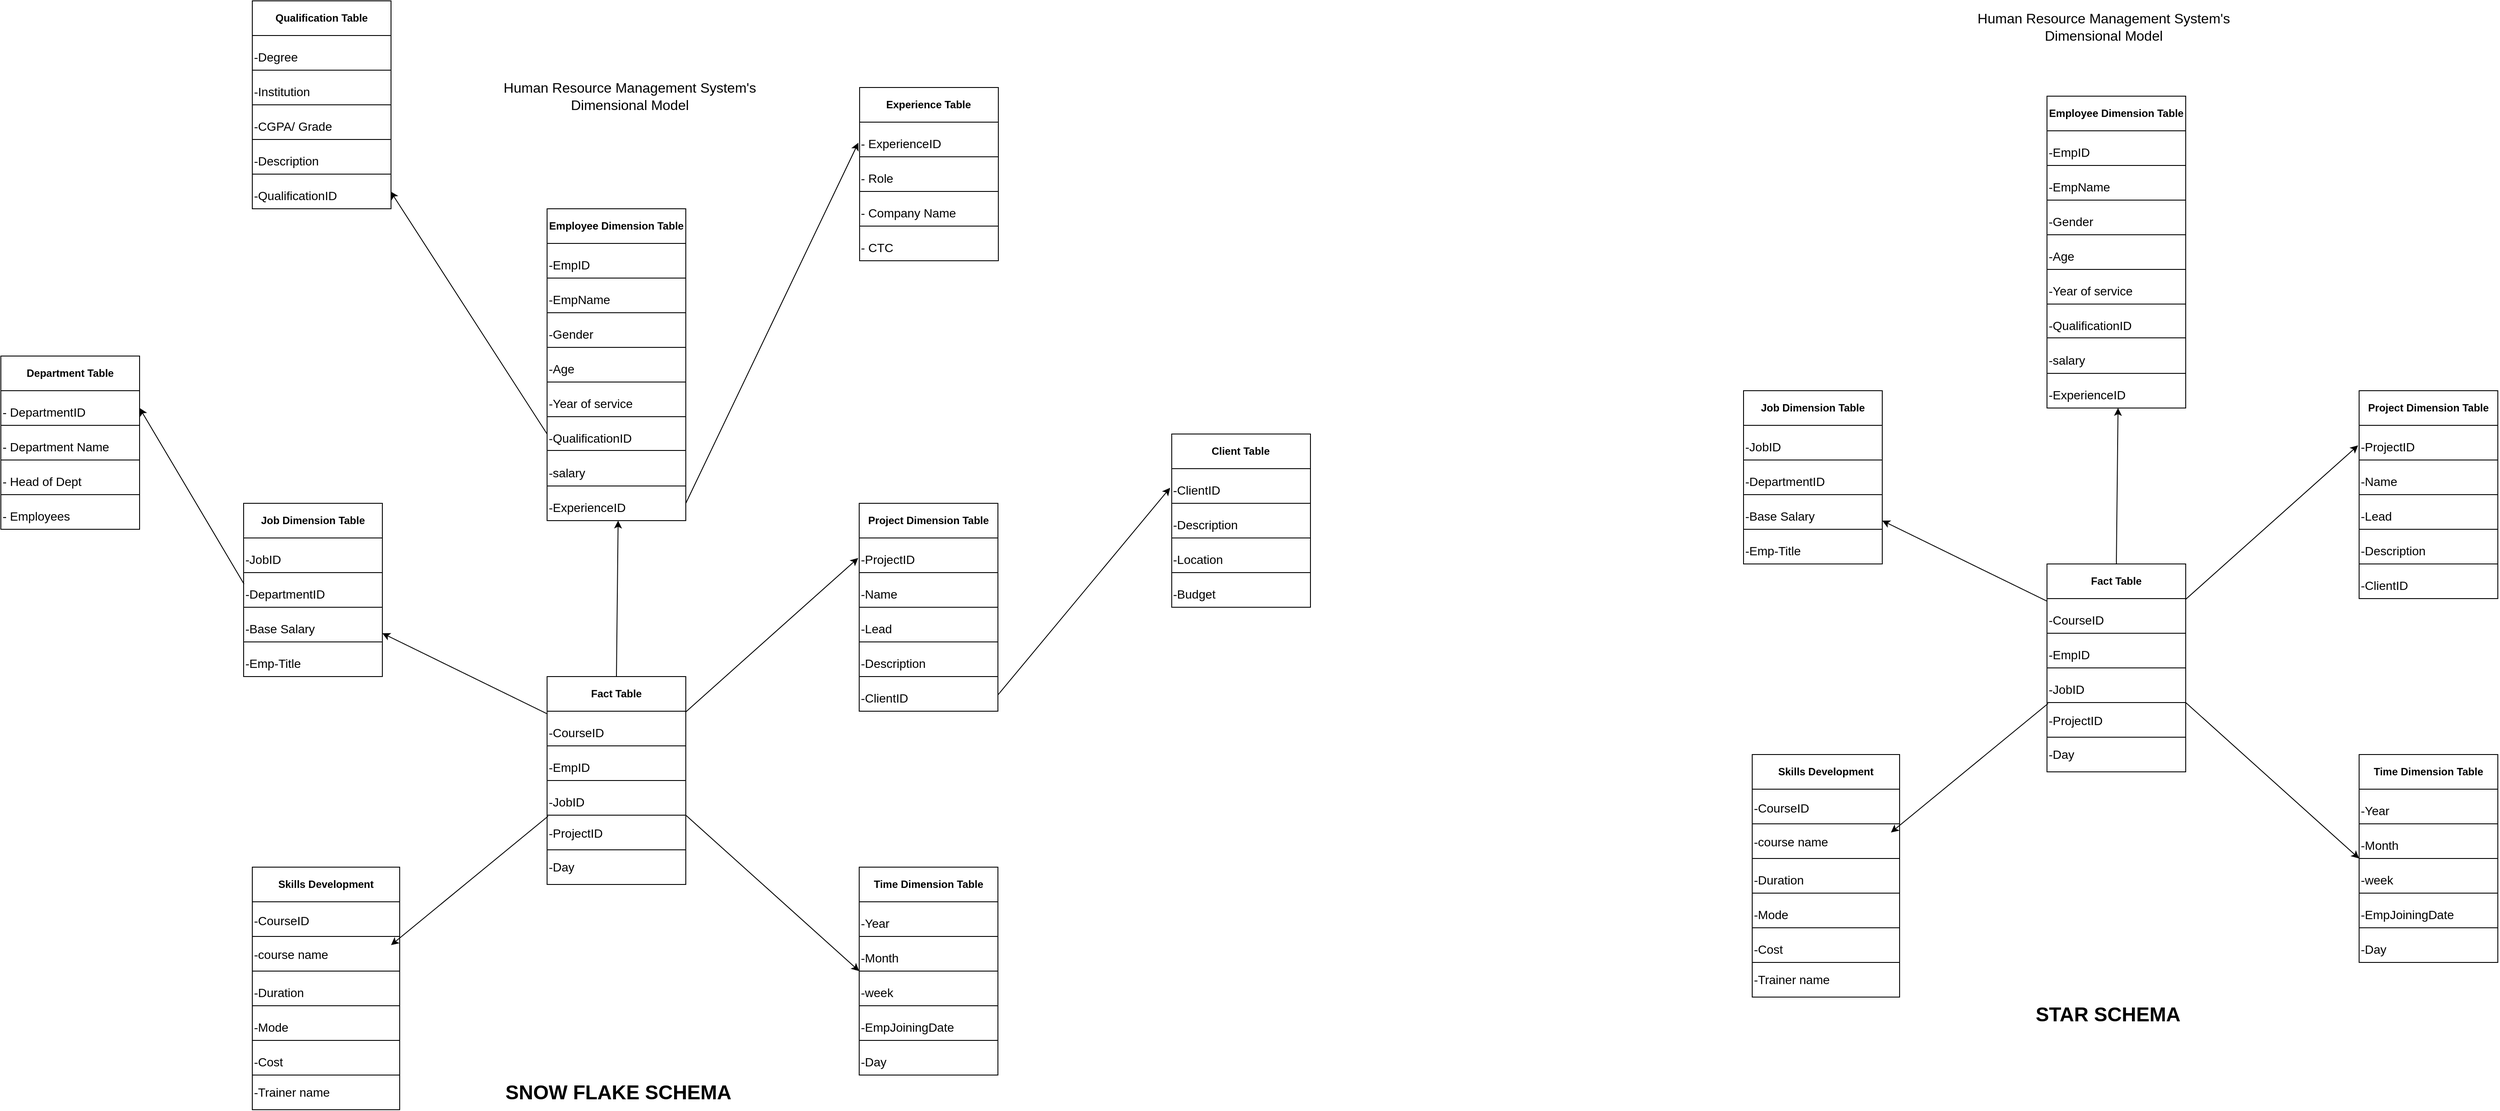 <mxfile version="20.8.13" type="google"><diagram id="tV_q6izTSCNwaiznI2Om" name="Page-1"><mxGraphModel grid="1" page="1" gridSize="10" guides="1" tooltips="1" connect="1" arrows="1" fold="1" pageScale="1" pageWidth="850" pageHeight="1100" math="0" shadow="0"><root><mxCell id="0"/><mxCell id="1" parent="0"/><mxCell id="mz4fywJTuSXXWlKqA43m-1" value="Fact Table" style="swimlane;whiteSpace=wrap;html=1;startSize=40;" vertex="1" parent="1"><mxGeometry x="530" y="640" width="160" height="200" as="geometry"/></mxCell><mxCell id="mz4fywJTuSXXWlKqA43m-2" value="" style="endArrow=none;html=1;rounded=0;" edge="1" parent="mz4fywJTuSXXWlKqA43m-1"><mxGeometry width="50" height="50" relative="1" as="geometry"><mxPoint y="80" as="sourcePoint"/><mxPoint x="160" y="80" as="targetPoint"/><Array as="points"><mxPoint x="80" y="80"/></Array></mxGeometry></mxCell><mxCell id="mz4fywJTuSXXWlKqA43m-3" value="" style="endArrow=none;html=1;rounded=0;" edge="1" parent="mz4fywJTuSXXWlKqA43m-1"><mxGeometry width="50" height="50" relative="1" as="geometry"><mxPoint y="120" as="sourcePoint"/><mxPoint x="160" y="120" as="targetPoint"/></mxGeometry></mxCell><mxCell id="mz4fywJTuSXXWlKqA43m-4" value="" style="endArrow=none;html=1;rounded=0;" edge="1" parent="mz4fywJTuSXXWlKqA43m-1"><mxGeometry width="50" height="50" relative="1" as="geometry"><mxPoint y="160" as="sourcePoint"/><mxPoint x="160" y="160" as="targetPoint"/></mxGeometry></mxCell><mxCell id="mz4fywJTuSXXWlKqA43m-5" value="-CourseID" style="text;html=1;align=left;verticalAlign=middle;resizable=0;points=[];autosize=1;strokeColor=none;fillColor=none;fontSize=14;" vertex="1" parent="mz4fywJTuSXXWlKqA43m-1"><mxGeometry y="50" width="90" height="30" as="geometry"/></mxCell><mxCell id="mz4fywJTuSXXWlKqA43m-6" value="-ProjectID" style="text;html=1;align=left;verticalAlign=middle;resizable=0;points=[];autosize=1;strokeColor=none;fillColor=none;fontSize=14;" vertex="1" parent="mz4fywJTuSXXWlKqA43m-1"><mxGeometry y="166" width="90" height="30" as="geometry"/></mxCell><mxCell id="mz4fywJTuSXXWlKqA43m-7" value="&lt;div align=&quot;left&quot;&gt;-EmpID&lt;br&gt;&lt;/div&gt;" style="text;html=1;align=left;verticalAlign=middle;resizable=0;points=[];autosize=1;strokeColor=none;fillColor=none;fontSize=14;" vertex="1" parent="mz4fywJTuSXXWlKqA43m-1"><mxGeometry y="90" width="70" height="30" as="geometry"/></mxCell><mxCell id="mz4fywJTuSXXWlKqA43m-8" value="-JobID" style="text;html=1;align=left;verticalAlign=middle;resizable=0;points=[];autosize=1;strokeColor=none;fillColor=none;fontSize=14;" vertex="1" parent="mz4fywJTuSXXWlKqA43m-1"><mxGeometry y="130" width="60" height="30" as="geometry"/></mxCell><mxCell id="mz4fywJTuSXXWlKqA43m-9" value="&lt;div style=&quot;font-size: 16px;&quot;&gt;&lt;font style=&quot;font-size: 16px;&quot;&gt;Human Resource Management System's&lt;/font&gt;&lt;/div&gt;&lt;div style=&quot;font-size: 16px;&quot;&gt;&lt;font style=&quot;font-size: 16px;&quot;&gt;Dimensional Model&lt;br&gt;&lt;/font&gt;&lt;/div&gt;" style="text;html=1;align=center;verticalAlign=middle;resizable=0;points=[];autosize=1;strokeColor=none;fillColor=none;" vertex="1" parent="1"><mxGeometry x="470" y="-55" width="310" height="50" as="geometry"/></mxCell><mxCell id="mz4fywJTuSXXWlKqA43m-10" value="Time Dimension Table" style="swimlane;whiteSpace=wrap;html=1;startSize=40;" vertex="1" parent="1"><mxGeometry x="890" y="860" width="160" height="240" as="geometry"/></mxCell><mxCell id="mz4fywJTuSXXWlKqA43m-11" value="" style="endArrow=none;html=1;rounded=0;" edge="1" parent="mz4fywJTuSXXWlKqA43m-10"><mxGeometry width="50" height="50" relative="1" as="geometry"><mxPoint y="80" as="sourcePoint"/><mxPoint x="160" y="80" as="targetPoint"/><Array as="points"><mxPoint x="80" y="80"/></Array></mxGeometry></mxCell><mxCell id="mz4fywJTuSXXWlKqA43m-12" value="" style="endArrow=none;html=1;rounded=0;" edge="1" parent="mz4fywJTuSXXWlKqA43m-10"><mxGeometry width="50" height="50" relative="1" as="geometry"><mxPoint y="120" as="sourcePoint"/><mxPoint x="160" y="120" as="targetPoint"/></mxGeometry></mxCell><mxCell id="mz4fywJTuSXXWlKqA43m-13" value="" style="endArrow=none;html=1;rounded=0;" edge="1" parent="mz4fywJTuSXXWlKqA43m-10"><mxGeometry width="50" height="50" relative="1" as="geometry"><mxPoint y="160" as="sourcePoint"/><mxPoint x="160" y="160" as="targetPoint"/></mxGeometry></mxCell><mxCell id="mz4fywJTuSXXWlKqA43m-14" value="-Year" style="text;html=1;align=left;verticalAlign=middle;resizable=0;points=[];autosize=1;strokeColor=none;fillColor=none;fontSize=14;" vertex="1" parent="mz4fywJTuSXXWlKqA43m-10"><mxGeometry y="50" width="60" height="30" as="geometry"/></mxCell><mxCell id="mz4fywJTuSXXWlKqA43m-15" value="-EmpJoiningDate" style="text;html=1;align=left;verticalAlign=middle;resizable=0;points=[];autosize=1;strokeColor=none;fillColor=none;fontSize=14;" vertex="1" parent="mz4fywJTuSXXWlKqA43m-10"><mxGeometry y="170" width="130" height="30" as="geometry"/></mxCell><mxCell id="mz4fywJTuSXXWlKqA43m-16" value="-Month" style="text;html=1;align=left;verticalAlign=middle;resizable=0;points=[];autosize=1;strokeColor=none;fillColor=none;fontSize=14;" vertex="1" parent="mz4fywJTuSXXWlKqA43m-10"><mxGeometry y="90" width="70" height="30" as="geometry"/></mxCell><mxCell id="mz4fywJTuSXXWlKqA43m-17" value="-week" style="text;html=1;align=left;verticalAlign=middle;resizable=0;points=[];autosize=1;strokeColor=none;fillColor=none;fontSize=14;" vertex="1" parent="mz4fywJTuSXXWlKqA43m-10"><mxGeometry y="130" width="60" height="30" as="geometry"/></mxCell><mxCell id="mz4fywJTuSXXWlKqA43m-18" value="" style="endArrow=none;html=1;rounded=0;" edge="1" parent="mz4fywJTuSXXWlKqA43m-10"><mxGeometry width="50" height="50" relative="1" as="geometry"><mxPoint y="200" as="sourcePoint"/><mxPoint x="160" y="200" as="targetPoint"/></mxGeometry></mxCell><mxCell id="mz4fywJTuSXXWlKqA43m-19" value="-Day" style="text;html=1;align=left;verticalAlign=middle;resizable=0;points=[];autosize=1;strokeColor=none;fillColor=none;fontSize=14;" vertex="1" parent="mz4fywJTuSXXWlKqA43m-10"><mxGeometry y="210" width="50" height="30" as="geometry"/></mxCell><mxCell id="mz4fywJTuSXXWlKqA43m-20" value="" style="endArrow=classic;html=1;rounded=0;fontSize=14;entryX=0;entryY=0.5;entryDx=0;entryDy=0;" edge="1" parent="1" target="mz4fywJTuSXXWlKqA43m-10"><mxGeometry width="50" height="50" relative="1" as="geometry"><mxPoint x="690" y="800" as="sourcePoint"/><mxPoint x="810" y="860" as="targetPoint"/></mxGeometry></mxCell><mxCell id="mz4fywJTuSXXWlKqA43m-21" value="Skills Development" style="swimlane;whiteSpace=wrap;html=1;startSize=40;" vertex="1" parent="1"><mxGeometry x="190" y="860" width="170" height="240" as="geometry"/></mxCell><mxCell id="mz4fywJTuSXXWlKqA43m-22" value="" style="endArrow=none;html=1;rounded=0;" edge="1" parent="mz4fywJTuSXXWlKqA43m-21"><mxGeometry width="50" height="50" relative="1" as="geometry"><mxPoint y="80" as="sourcePoint"/><mxPoint x="170" y="80" as="targetPoint"/><Array as="points"><mxPoint x="80" y="80"/></Array></mxGeometry></mxCell><mxCell id="mz4fywJTuSXXWlKqA43m-23" value="" style="endArrow=none;html=1;rounded=0;entryX=1;entryY=0.5;entryDx=0;entryDy=0;" edge="1" parent="mz4fywJTuSXXWlKqA43m-21" target="mz4fywJTuSXXWlKqA43m-21"><mxGeometry width="50" height="50" relative="1" as="geometry"><mxPoint y="120" as="sourcePoint"/><mxPoint x="160" y="120" as="targetPoint"/></mxGeometry></mxCell><mxCell id="mz4fywJTuSXXWlKqA43m-24" value="" style="endArrow=none;html=1;rounded=0;" edge="1" parent="mz4fywJTuSXXWlKqA43m-21"><mxGeometry width="50" height="50" relative="1" as="geometry"><mxPoint y="160" as="sourcePoint"/><mxPoint x="170" y="160" as="targetPoint"/></mxGeometry></mxCell><mxCell id="mz4fywJTuSXXWlKqA43m-25" value="-CourseID" style="text;html=1;align=left;verticalAlign=middle;resizable=0;points=[];autosize=1;strokeColor=none;fillColor=none;fontSize=14;" vertex="1" parent="mz4fywJTuSXXWlKqA43m-21"><mxGeometry y="47" width="90" height="30" as="geometry"/></mxCell><mxCell id="mz4fywJTuSXXWlKqA43m-26" value="-Mode" style="text;html=1;align=left;verticalAlign=middle;resizable=0;points=[];autosize=1;strokeColor=none;fillColor=none;fontSize=14;" vertex="1" parent="mz4fywJTuSXXWlKqA43m-21"><mxGeometry y="170" width="60" height="30" as="geometry"/></mxCell><mxCell id="mz4fywJTuSXXWlKqA43m-28" value="-Duration" style="text;html=1;align=left;verticalAlign=middle;resizable=0;points=[];autosize=1;strokeColor=none;fillColor=none;fontSize=14;" vertex="1" parent="mz4fywJTuSXXWlKqA43m-21"><mxGeometry y="130" width="80" height="30" as="geometry"/></mxCell><mxCell id="mz4fywJTuSXXWlKqA43m-29" value="" style="endArrow=none;html=1;rounded=0;" edge="1" parent="mz4fywJTuSXXWlKqA43m-21"><mxGeometry width="50" height="50" relative="1" as="geometry"><mxPoint y="200" as="sourcePoint"/><mxPoint x="170" y="200" as="targetPoint"/></mxGeometry></mxCell><mxCell id="mz4fywJTuSXXWlKqA43m-30" value="-Cost " style="text;html=1;align=left;verticalAlign=middle;resizable=0;points=[];autosize=1;strokeColor=none;fillColor=none;fontSize=14;" vertex="1" parent="mz4fywJTuSXXWlKqA43m-21"><mxGeometry y="210" width="60" height="30" as="geometry"/></mxCell><mxCell id="_-xxj4_qQDaOhE2zaWOH-3" value="-course name" style="text;html=1;align=left;verticalAlign=middle;resizable=0;points=[];autosize=1;strokeColor=none;fillColor=none;fontSize=14;" vertex="1" parent="mz4fywJTuSXXWlKqA43m-21"><mxGeometry y="86" width="110" height="30" as="geometry"/></mxCell><mxCell id="mz4fywJTuSXXWlKqA43m-31" value="" style="endArrow=classic;html=1;rounded=0;fontSize=14;entryX=0;entryY=0.5;entryDx=0;entryDy=0;exitX=0.021;exitY=1.037;exitDx=0;exitDy=0;exitPerimeter=0;" edge="1" parent="1" source="mz4fywJTuSXXWlKqA43m-8"><mxGeometry width="50" height="50" relative="1" as="geometry"><mxPoint x="530" y="840" as="sourcePoint"/><mxPoint x="350" y="950" as="targetPoint"/></mxGeometry></mxCell><mxCell id="mz4fywJTuSXXWlKqA43m-32" value="Job Dimension Table" style="swimlane;whiteSpace=wrap;html=1;startSize=40;" vertex="1" parent="1"><mxGeometry x="180" y="440" width="160" height="200" as="geometry"/></mxCell><mxCell id="mz4fywJTuSXXWlKqA43m-33" value="" style="endArrow=none;html=1;rounded=0;" edge="1" parent="mz4fywJTuSXXWlKqA43m-32"><mxGeometry width="50" height="50" relative="1" as="geometry"><mxPoint y="80" as="sourcePoint"/><mxPoint x="160" y="80" as="targetPoint"/><Array as="points"><mxPoint x="80" y="80"/></Array></mxGeometry></mxCell><mxCell id="mz4fywJTuSXXWlKqA43m-34" value="" style="endArrow=none;html=1;rounded=0;" edge="1" parent="mz4fywJTuSXXWlKqA43m-32"><mxGeometry width="50" height="50" relative="1" as="geometry"><mxPoint y="120" as="sourcePoint"/><mxPoint x="160" y="120" as="targetPoint"/></mxGeometry></mxCell><mxCell id="mz4fywJTuSXXWlKqA43m-35" value="" style="endArrow=none;html=1;rounded=0;" edge="1" parent="mz4fywJTuSXXWlKqA43m-32"><mxGeometry width="50" height="50" relative="1" as="geometry"><mxPoint y="160" as="sourcePoint"/><mxPoint x="160" y="160" as="targetPoint"/></mxGeometry></mxCell><mxCell id="mz4fywJTuSXXWlKqA43m-36" value="-JobID" style="text;html=1;align=left;verticalAlign=middle;resizable=0;points=[];autosize=1;strokeColor=none;fillColor=none;fontSize=14;" vertex="1" parent="mz4fywJTuSXXWlKqA43m-32"><mxGeometry y="50" width="60" height="30" as="geometry"/></mxCell><mxCell id="mz4fywJTuSXXWlKqA43m-37" value="-Emp-Title" style="text;html=1;align=left;verticalAlign=middle;resizable=0;points=[];autosize=1;strokeColor=none;fillColor=none;fontSize=14;" vertex="1" parent="mz4fywJTuSXXWlKqA43m-32"><mxGeometry y="170" width="90" height="30" as="geometry"/></mxCell><mxCell id="mz4fywJTuSXXWlKqA43m-38" value="-DepartmentID" style="text;html=1;align=left;verticalAlign=middle;resizable=0;points=[];autosize=1;strokeColor=none;fillColor=none;fontSize=14;" vertex="1" parent="mz4fywJTuSXXWlKqA43m-32"><mxGeometry y="90" width="120" height="30" as="geometry"/></mxCell><mxCell id="mz4fywJTuSXXWlKqA43m-39" value="-Base Salary" style="text;html=1;align=left;verticalAlign=middle;resizable=0;points=[];autosize=1;strokeColor=none;fillColor=none;fontSize=14;" vertex="1" parent="mz4fywJTuSXXWlKqA43m-32"><mxGeometry y="130" width="100" height="30" as="geometry"/></mxCell><mxCell id="mz4fywJTuSXXWlKqA43m-40" value="" style="endArrow=none;html=1;rounded=0;" edge="1" parent="mz4fywJTuSXXWlKqA43m-32"><mxGeometry width="50" height="50" relative="1" as="geometry"><mxPoint y="200" as="sourcePoint"/><mxPoint x="160" y="200" as="targetPoint"/></mxGeometry></mxCell><mxCell id="mz4fywJTuSXXWlKqA43m-41" value="" style="endArrow=classic;html=1;rounded=0;fontSize=14;entryX=1;entryY=0.75;entryDx=0;entryDy=0;exitX=0.003;exitY=0.216;exitDx=0;exitDy=0;exitPerimeter=0;" edge="1" parent="1" source="mz4fywJTuSXXWlKqA43m-1" target="mz4fywJTuSXXWlKqA43m-32"><mxGeometry width="50" height="50" relative="1" as="geometry"><mxPoint x="530.84" y="740.84" as="sourcePoint"/><mxPoint x="340" y="620.0" as="targetPoint"/></mxGeometry></mxCell><mxCell id="mz4fywJTuSXXWlKqA43m-42" value="Project Dimension Table" style="swimlane;whiteSpace=wrap;html=1;startSize=40;" vertex="1" parent="1"><mxGeometry x="890" y="440" width="160" height="240" as="geometry"/></mxCell><mxCell id="mz4fywJTuSXXWlKqA43m-43" value="" style="endArrow=none;html=1;rounded=0;" edge="1" parent="mz4fywJTuSXXWlKqA43m-42"><mxGeometry width="50" height="50" relative="1" as="geometry"><mxPoint y="80" as="sourcePoint"/><mxPoint x="160" y="80" as="targetPoint"/><Array as="points"><mxPoint x="80" y="80"/></Array></mxGeometry></mxCell><mxCell id="mz4fywJTuSXXWlKqA43m-44" value="" style="endArrow=none;html=1;rounded=0;" edge="1" parent="mz4fywJTuSXXWlKqA43m-42"><mxGeometry width="50" height="50" relative="1" as="geometry"><mxPoint y="120" as="sourcePoint"/><mxPoint x="160" y="120" as="targetPoint"/></mxGeometry></mxCell><mxCell id="mz4fywJTuSXXWlKqA43m-45" value="" style="endArrow=none;html=1;rounded=0;" edge="1" parent="mz4fywJTuSXXWlKqA43m-42"><mxGeometry width="50" height="50" relative="1" as="geometry"><mxPoint y="160" as="sourcePoint"/><mxPoint x="160" y="160" as="targetPoint"/></mxGeometry></mxCell><mxCell id="mz4fywJTuSXXWlKqA43m-46" value="-ProjectID" style="text;html=1;align=left;verticalAlign=middle;resizable=0;points=[];autosize=1;strokeColor=none;fillColor=none;fontSize=14;" vertex="1" parent="mz4fywJTuSXXWlKqA43m-42"><mxGeometry y="50" width="90" height="30" as="geometry"/></mxCell><mxCell id="mz4fywJTuSXXWlKqA43m-47" value="-Description" style="text;html=1;align=left;verticalAlign=middle;resizable=0;points=[];autosize=1;strokeColor=none;fillColor=none;fontSize=14;" vertex="1" parent="mz4fywJTuSXXWlKqA43m-42"><mxGeometry y="170" width="100" height="30" as="geometry"/></mxCell><mxCell id="mz4fywJTuSXXWlKqA43m-48" value="-Name" style="text;html=1;align=left;verticalAlign=middle;resizable=0;points=[];autosize=1;strokeColor=none;fillColor=none;fontSize=14;" vertex="1" parent="mz4fywJTuSXXWlKqA43m-42"><mxGeometry y="90" width="70" height="30" as="geometry"/></mxCell><mxCell id="mz4fywJTuSXXWlKqA43m-49" value="-Lead" style="text;html=1;align=left;verticalAlign=middle;resizable=0;points=[];autosize=1;strokeColor=none;fillColor=none;fontSize=14;" vertex="1" parent="mz4fywJTuSXXWlKqA43m-42"><mxGeometry y="130" width="60" height="30" as="geometry"/></mxCell><mxCell id="mz4fywJTuSXXWlKqA43m-50" value="" style="endArrow=none;html=1;rounded=0;" edge="1" parent="mz4fywJTuSXXWlKqA43m-42"><mxGeometry width="50" height="50" relative="1" as="geometry"><mxPoint y="200" as="sourcePoint"/><mxPoint x="160" y="200" as="targetPoint"/></mxGeometry></mxCell><mxCell id="mz4fywJTuSXXWlKqA43m-51" value="-ClientID" style="text;html=1;align=left;verticalAlign=middle;resizable=0;points=[];autosize=1;strokeColor=none;fillColor=none;fontSize=14;" vertex="1" parent="mz4fywJTuSXXWlKqA43m-42"><mxGeometry y="210" width="80" height="30" as="geometry"/></mxCell><mxCell id="mz4fywJTuSXXWlKqA43m-52" value="" style="endArrow=classic;html=1;rounded=0;fontSize=14;entryX=-0.013;entryY=0.438;entryDx=0;entryDy=0;exitX=0.997;exitY=0.206;exitDx=0;exitDy=0;exitPerimeter=0;entryPerimeter=0;" edge="1" parent="1" source="mz4fywJTuSXXWlKqA43m-1" target="mz4fywJTuSXXWlKqA43m-46"><mxGeometry width="50" height="50" relative="1" as="geometry"><mxPoint x="720" y="830" as="sourcePoint"/><mxPoint x="925.84" y="700" as="targetPoint"/></mxGeometry></mxCell><mxCell id="mz4fywJTuSXXWlKqA43m-53" value="Employee Dimension Table" style="swimlane;whiteSpace=wrap;html=1;startSize=40;" vertex="1" parent="1"><mxGeometry x="530" y="100" width="160" height="360" as="geometry"/></mxCell><mxCell id="mz4fywJTuSXXWlKqA43m-54" value="" style="endArrow=none;html=1;rounded=0;" edge="1" parent="mz4fywJTuSXXWlKqA43m-53"><mxGeometry width="50" height="50" relative="1" as="geometry"><mxPoint y="80" as="sourcePoint"/><mxPoint x="160" y="80" as="targetPoint"/><Array as="points"><mxPoint x="80" y="80"/></Array></mxGeometry></mxCell><mxCell id="mz4fywJTuSXXWlKqA43m-55" value="" style="endArrow=none;html=1;rounded=0;" edge="1" parent="mz4fywJTuSXXWlKqA43m-53"><mxGeometry width="50" height="50" relative="1" as="geometry"><mxPoint y="120" as="sourcePoint"/><mxPoint x="160" y="120" as="targetPoint"/></mxGeometry></mxCell><mxCell id="mz4fywJTuSXXWlKqA43m-56" value="" style="endArrow=none;html=1;rounded=0;" edge="1" parent="mz4fywJTuSXXWlKqA43m-53"><mxGeometry width="50" height="50" relative="1" as="geometry"><mxPoint y="160" as="sourcePoint"/><mxPoint x="160" y="160" as="targetPoint"/></mxGeometry></mxCell><mxCell id="mz4fywJTuSXXWlKqA43m-57" value="-EmpID" style="text;html=1;align=left;verticalAlign=middle;resizable=0;points=[];autosize=1;strokeColor=none;fillColor=none;fontSize=14;" vertex="1" parent="mz4fywJTuSXXWlKqA43m-53"><mxGeometry y="50" width="70" height="30" as="geometry"/></mxCell><mxCell id="mz4fywJTuSXXWlKqA43m-58" value="-Age" style="text;html=1;align=left;verticalAlign=middle;resizable=0;points=[];autosize=1;strokeColor=none;fillColor=none;fontSize=14;" vertex="1" parent="mz4fywJTuSXXWlKqA43m-53"><mxGeometry y="170" width="50" height="30" as="geometry"/></mxCell><mxCell id="mz4fywJTuSXXWlKqA43m-59" value="-EmpName" style="text;html=1;align=left;verticalAlign=middle;resizable=0;points=[];autosize=1;strokeColor=none;fillColor=none;fontSize=14;" vertex="1" parent="mz4fywJTuSXXWlKqA43m-53"><mxGeometry y="90" width="90" height="30" as="geometry"/></mxCell><mxCell id="mz4fywJTuSXXWlKqA43m-60" value="-Gender" style="text;html=1;align=left;verticalAlign=middle;resizable=0;points=[];autosize=1;strokeColor=none;fillColor=none;fontSize=14;" vertex="1" parent="mz4fywJTuSXXWlKqA43m-53"><mxGeometry y="130" width="80" height="30" as="geometry"/></mxCell><mxCell id="mz4fywJTuSXXWlKqA43m-61" value="" style="endArrow=none;html=1;rounded=0;" edge="1" parent="mz4fywJTuSXXWlKqA43m-53"><mxGeometry width="50" height="50" relative="1" as="geometry"><mxPoint y="200" as="sourcePoint"/><mxPoint x="160" y="200" as="targetPoint"/></mxGeometry></mxCell><mxCell id="mz4fywJTuSXXWlKqA43m-62" value="-Year of service" style="text;html=1;align=left;verticalAlign=middle;resizable=0;points=[];autosize=1;strokeColor=none;fillColor=none;fontSize=14;" vertex="1" parent="mz4fywJTuSXXWlKqA43m-53"><mxGeometry y="210" width="120" height="30" as="geometry"/></mxCell><mxCell id="mz4fywJTuSXXWlKqA43m-63" value="" style="endArrow=none;html=1;rounded=0;" edge="1" parent="mz4fywJTuSXXWlKqA43m-53"><mxGeometry width="50" height="50" relative="1" as="geometry"><mxPoint y="240.0" as="sourcePoint"/><mxPoint x="160.0" y="240.0" as="targetPoint"/></mxGeometry></mxCell><mxCell id="mz4fywJTuSXXWlKqA43m-64" value="" style="endArrow=none;html=1;rounded=0;" edge="1" parent="mz4fywJTuSXXWlKqA43m-53"><mxGeometry width="50" height="50" relative="1" as="geometry"><mxPoint y="279.0" as="sourcePoint"/><mxPoint x="160.0" y="279.0" as="targetPoint"/></mxGeometry></mxCell><mxCell id="mz4fywJTuSXXWlKqA43m-65" value="" style="endArrow=none;html=1;rounded=0;" edge="1" parent="mz4fywJTuSXXWlKqA43m-53"><mxGeometry width="50" height="50" relative="1" as="geometry"><mxPoint y="320.0" as="sourcePoint"/><mxPoint x="160.0" y="320.0" as="targetPoint"/></mxGeometry></mxCell><mxCell id="mz4fywJTuSXXWlKqA43m-66" value="-ExperienceID" style="text;html=1;align=left;verticalAlign=middle;resizable=0;points=[];autosize=1;strokeColor=none;fillColor=none;fontSize=14;" vertex="1" parent="mz4fywJTuSXXWlKqA43m-53"><mxGeometry y="330" width="110" height="30" as="geometry"/></mxCell><mxCell id="mz4fywJTuSXXWlKqA43m-67" value="-salary" style="text;html=1;align=left;verticalAlign=middle;resizable=0;points=[];autosize=1;strokeColor=none;fillColor=none;fontSize=14;" vertex="1" parent="mz4fywJTuSXXWlKqA43m-53"><mxGeometry y="290" width="70" height="30" as="geometry"/></mxCell><mxCell id="mz4fywJTuSXXWlKqA43m-68" value="-QualificationID" style="text;html=1;align=left;verticalAlign=middle;resizable=0;points=[];autosize=1;strokeColor=none;fillColor=none;fontSize=14;" vertex="1" parent="mz4fywJTuSXXWlKqA43m-53"><mxGeometry y="250" width="120" height="30" as="geometry"/></mxCell><mxCell id="mz4fywJTuSXXWlKqA43m-69" value="" style="endArrow=classic;html=1;rounded=0;fontSize=14;exitX=0.5;exitY=0;exitDx=0;exitDy=0;entryX=0.745;entryY=1;entryDx=0;entryDy=0;entryPerimeter=0;" edge="1" parent="1" source="mz4fywJTuSXXWlKqA43m-1" target="mz4fywJTuSXXWlKqA43m-66"><mxGeometry width="50" height="50" relative="1" as="geometry"><mxPoint x="785.84" y="660" as="sourcePoint"/><mxPoint x="610" y="590" as="targetPoint"/></mxGeometry></mxCell><mxCell id="mz4fywJTuSXXWlKqA43m-80" value="Experience Table" style="swimlane;whiteSpace=wrap;html=1;startSize=40;" vertex="1" parent="1"><mxGeometry x="890.48" y="-40" width="160" height="200" as="geometry"/></mxCell><mxCell id="mz4fywJTuSXXWlKqA43m-81" value="" style="endArrow=none;html=1;rounded=0;" edge="1" parent="mz4fywJTuSXXWlKqA43m-80"><mxGeometry width="50" height="50" relative="1" as="geometry"><mxPoint y="80" as="sourcePoint"/><mxPoint x="160" y="80" as="targetPoint"/><Array as="points"><mxPoint x="80" y="80"/></Array></mxGeometry></mxCell><mxCell id="mz4fywJTuSXXWlKqA43m-82" value="" style="endArrow=none;html=1;rounded=0;" edge="1" parent="mz4fywJTuSXXWlKqA43m-80"><mxGeometry width="50" height="50" relative="1" as="geometry"><mxPoint y="120" as="sourcePoint"/><mxPoint x="160" y="120" as="targetPoint"/></mxGeometry></mxCell><mxCell id="mz4fywJTuSXXWlKqA43m-83" value="" style="endArrow=none;html=1;rounded=0;" edge="1" parent="mz4fywJTuSXXWlKqA43m-80"><mxGeometry width="50" height="50" relative="1" as="geometry"><mxPoint y="160" as="sourcePoint"/><mxPoint x="160" y="160" as="targetPoint"/></mxGeometry></mxCell><mxCell id="mz4fywJTuSXXWlKqA43m-84" value="- ExperienceID" style="text;html=1;align=left;verticalAlign=middle;resizable=0;points=[];autosize=1;strokeColor=none;fillColor=none;fontSize=14;" vertex="1" parent="mz4fywJTuSXXWlKqA43m-80"><mxGeometry y="50" width="120" height="30" as="geometry"/></mxCell><mxCell id="mz4fywJTuSXXWlKqA43m-85" value="- CTC" style="text;html=1;align=left;verticalAlign=middle;resizable=0;points=[];autosize=1;strokeColor=none;fillColor=none;fontSize=14;" vertex="1" parent="mz4fywJTuSXXWlKqA43m-80"><mxGeometry y="170" width="60" height="30" as="geometry"/></mxCell><mxCell id="mz4fywJTuSXXWlKqA43m-86" value="- Role" style="text;html=1;align=left;verticalAlign=middle;resizable=0;points=[];autosize=1;strokeColor=none;fillColor=none;fontSize=14;" vertex="1" parent="mz4fywJTuSXXWlKqA43m-80"><mxGeometry y="90" width="60" height="30" as="geometry"/></mxCell><mxCell id="mz4fywJTuSXXWlKqA43m-87" value="- Company Name" style="text;html=1;align=left;verticalAlign=middle;resizable=0;points=[];autosize=1;strokeColor=none;fillColor=none;fontSize=14;" vertex="1" parent="mz4fywJTuSXXWlKqA43m-80"><mxGeometry y="130" width="130" height="30" as="geometry"/></mxCell><mxCell id="mz4fywJTuSXXWlKqA43m-88" value="" style="endArrow=none;html=1;rounded=0;" edge="1" parent="mz4fywJTuSXXWlKqA43m-80"><mxGeometry width="50" height="50" relative="1" as="geometry"><mxPoint y="200" as="sourcePoint"/><mxPoint x="160" y="200" as="targetPoint"/></mxGeometry></mxCell><mxCell id="mz4fywJTuSXXWlKqA43m-90" value="" style="endArrow=classic;html=1;rounded=0;fontSize=14;entryX=-0.012;entryY=0.458;entryDx=0;entryDy=0;entryPerimeter=0;" edge="1" parent="1" target="mz4fywJTuSXXWlKqA43m-84"><mxGeometry width="50" height="50" relative="1" as="geometry"><mxPoint x="690" y="440" as="sourcePoint"/><mxPoint x="926.32" y="220" as="targetPoint"/></mxGeometry></mxCell><mxCell id="mz4fywJTuSXXWlKqA43m-91" value="Qualification Table" style="swimlane;whiteSpace=wrap;html=1;startSize=40;" vertex="1" parent="1"><mxGeometry x="190.0" y="-140" width="160" height="240" as="geometry"/></mxCell><mxCell id="mz4fywJTuSXXWlKqA43m-92" value="" style="endArrow=none;html=1;rounded=0;" edge="1" parent="mz4fywJTuSXXWlKqA43m-91"><mxGeometry width="50" height="50" relative="1" as="geometry"><mxPoint y="80" as="sourcePoint"/><mxPoint x="160" y="80" as="targetPoint"/><Array as="points"><mxPoint x="80" y="80"/></Array></mxGeometry></mxCell><mxCell id="mz4fywJTuSXXWlKqA43m-93" value="" style="endArrow=none;html=1;rounded=0;" edge="1" parent="mz4fywJTuSXXWlKqA43m-91"><mxGeometry width="50" height="50" relative="1" as="geometry"><mxPoint y="120" as="sourcePoint"/><mxPoint x="160" y="120" as="targetPoint"/></mxGeometry></mxCell><mxCell id="mz4fywJTuSXXWlKqA43m-94" value="" style="endArrow=none;html=1;rounded=0;" edge="1" parent="mz4fywJTuSXXWlKqA43m-91"><mxGeometry width="50" height="50" relative="1" as="geometry"><mxPoint y="160" as="sourcePoint"/><mxPoint x="160" y="160" as="targetPoint"/></mxGeometry></mxCell><mxCell id="mz4fywJTuSXXWlKqA43m-95" value="-Degree" style="text;html=1;align=left;verticalAlign=middle;resizable=0;points=[];autosize=1;strokeColor=none;fillColor=none;fontSize=14;" vertex="1" parent="mz4fywJTuSXXWlKqA43m-91"><mxGeometry y="50" width="70" height="30" as="geometry"/></mxCell><mxCell id="mz4fywJTuSXXWlKqA43m-96" value="-Description" style="text;html=1;align=left;verticalAlign=middle;resizable=0;points=[];autosize=1;strokeColor=none;fillColor=none;fontSize=14;" vertex="1" parent="mz4fywJTuSXXWlKqA43m-91"><mxGeometry y="170" width="100" height="30" as="geometry"/></mxCell><mxCell id="mz4fywJTuSXXWlKqA43m-97" value="-Institution" style="text;html=1;align=left;verticalAlign=middle;resizable=0;points=[];autosize=1;strokeColor=none;fillColor=none;fontSize=14;" vertex="1" parent="mz4fywJTuSXXWlKqA43m-91"><mxGeometry y="90" width="90" height="30" as="geometry"/></mxCell><mxCell id="mz4fywJTuSXXWlKqA43m-98" value="-CGPA/ Grade" style="text;html=1;align=left;verticalAlign=middle;resizable=0;points=[];autosize=1;strokeColor=none;fillColor=none;fontSize=14;" vertex="1" parent="mz4fywJTuSXXWlKqA43m-91"><mxGeometry y="130" width="110" height="30" as="geometry"/></mxCell><mxCell id="mz4fywJTuSXXWlKqA43m-99" value="" style="endArrow=none;html=1;rounded=0;" edge="1" parent="mz4fywJTuSXXWlKqA43m-91"><mxGeometry width="50" height="50" relative="1" as="geometry"><mxPoint y="200" as="sourcePoint"/><mxPoint x="160" y="200" as="targetPoint"/></mxGeometry></mxCell><mxCell id="mz4fywJTuSXXWlKqA43m-100" value="-QualificationID" style="text;html=1;align=left;verticalAlign=middle;resizable=0;points=[];autosize=1;strokeColor=none;fillColor=none;fontSize=14;" vertex="1" parent="mz4fywJTuSXXWlKqA43m-91"><mxGeometry y="210" width="120" height="30" as="geometry"/></mxCell><mxCell id="mz4fywJTuSXXWlKqA43m-101" value="" style="endArrow=classic;html=1;rounded=0;fontSize=14;exitX=0;exitY=0.333;exitDx=0;exitDy=0;exitPerimeter=0;" edge="1" parent="1" source="mz4fywJTuSXXWlKqA43m-68"><mxGeometry width="50" height="50" relative="1" as="geometry"><mxPoint x="520" y="360" as="sourcePoint"/><mxPoint x="349.52" y="80" as="targetPoint"/></mxGeometry></mxCell><mxCell id="mz4fywJTuSXXWlKqA43m-102" value="Client Table" style="swimlane;whiteSpace=wrap;html=1;startSize=40;" vertex="1" parent="1"><mxGeometry x="1250.48" y="360" width="160" height="200" as="geometry"/></mxCell><mxCell id="mz4fywJTuSXXWlKqA43m-103" value="" style="endArrow=none;html=1;rounded=0;" edge="1" parent="mz4fywJTuSXXWlKqA43m-102"><mxGeometry width="50" height="50" relative="1" as="geometry"><mxPoint y="80" as="sourcePoint"/><mxPoint x="160" y="80" as="targetPoint"/><Array as="points"><mxPoint x="80" y="80"/></Array></mxGeometry></mxCell><mxCell id="mz4fywJTuSXXWlKqA43m-104" value="" style="endArrow=none;html=1;rounded=0;" edge="1" parent="mz4fywJTuSXXWlKqA43m-102"><mxGeometry width="50" height="50" relative="1" as="geometry"><mxPoint y="120" as="sourcePoint"/><mxPoint x="160" y="120" as="targetPoint"/></mxGeometry></mxCell><mxCell id="mz4fywJTuSXXWlKqA43m-105" value="" style="endArrow=none;html=1;rounded=0;" edge="1" parent="mz4fywJTuSXXWlKqA43m-102"><mxGeometry width="50" height="50" relative="1" as="geometry"><mxPoint y="160" as="sourcePoint"/><mxPoint x="160" y="160" as="targetPoint"/></mxGeometry></mxCell><mxCell id="mz4fywJTuSXXWlKqA43m-106" value="-ClientID" style="text;html=1;align=left;verticalAlign=middle;resizable=0;points=[];autosize=1;strokeColor=none;fillColor=none;fontSize=14;" vertex="1" parent="mz4fywJTuSXXWlKqA43m-102"><mxGeometry y="50" width="80" height="30" as="geometry"/></mxCell><mxCell id="mz4fywJTuSXXWlKqA43m-107" value="-Budget" style="text;html=1;align=left;verticalAlign=middle;resizable=0;points=[];autosize=1;strokeColor=none;fillColor=none;fontSize=14;" vertex="1" parent="mz4fywJTuSXXWlKqA43m-102"><mxGeometry y="170" width="70" height="30" as="geometry"/></mxCell><mxCell id="mz4fywJTuSXXWlKqA43m-108" value="-Description" style="text;html=1;align=left;verticalAlign=middle;resizable=0;points=[];autosize=1;strokeColor=none;fillColor=none;fontSize=14;" vertex="1" parent="mz4fywJTuSXXWlKqA43m-102"><mxGeometry y="90" width="100" height="30" as="geometry"/></mxCell><mxCell id="mz4fywJTuSXXWlKqA43m-109" value="-Location" style="text;html=1;align=left;verticalAlign=middle;resizable=0;points=[];autosize=1;strokeColor=none;fillColor=none;fontSize=14;" vertex="1" parent="mz4fywJTuSXXWlKqA43m-102"><mxGeometry y="130" width="80" height="30" as="geometry"/></mxCell><mxCell id="mz4fywJTuSXXWlKqA43m-110" value="" style="endArrow=none;html=1;rounded=0;" edge="1" parent="mz4fywJTuSXXWlKqA43m-102"><mxGeometry width="50" height="50" relative="1" as="geometry"><mxPoint y="200" as="sourcePoint"/><mxPoint x="160" y="200" as="targetPoint"/></mxGeometry></mxCell><mxCell id="mz4fywJTuSXXWlKqA43m-112" value="" style="endArrow=classic;html=1;rounded=0;fontSize=14;entryX=-0.023;entryY=0.403;entryDx=0;entryDy=0;exitX=0.997;exitY=0.206;exitDx=0;exitDy=0;exitPerimeter=0;entryPerimeter=0;" edge="1" parent="1" target="mz4fywJTuSXXWlKqA43m-106"><mxGeometry width="50" height="50" relative="1" as="geometry"><mxPoint x="1050" y="661.2" as="sourcePoint"/><mxPoint x="1286.32" y="680" as="targetPoint"/></mxGeometry></mxCell><mxCell id="mz4fywJTuSXXWlKqA43m-113" value="Department Table" style="swimlane;whiteSpace=wrap;html=1;startSize=40;" vertex="1" parent="1"><mxGeometry x="-100" y="270" width="160" height="200" as="geometry"/></mxCell><mxCell id="mz4fywJTuSXXWlKqA43m-114" value="" style="endArrow=none;html=1;rounded=0;" edge="1" parent="mz4fywJTuSXXWlKqA43m-113"><mxGeometry width="50" height="50" relative="1" as="geometry"><mxPoint y="80" as="sourcePoint"/><mxPoint x="160" y="80" as="targetPoint"/><Array as="points"><mxPoint x="80" y="80"/></Array></mxGeometry></mxCell><mxCell id="mz4fywJTuSXXWlKqA43m-115" value="" style="endArrow=none;html=1;rounded=0;" edge="1" parent="mz4fywJTuSXXWlKqA43m-113"><mxGeometry width="50" height="50" relative="1" as="geometry"><mxPoint y="120" as="sourcePoint"/><mxPoint x="160" y="120" as="targetPoint"/></mxGeometry></mxCell><mxCell id="mz4fywJTuSXXWlKqA43m-116" value="" style="endArrow=none;html=1;rounded=0;" edge="1" parent="mz4fywJTuSXXWlKqA43m-113"><mxGeometry width="50" height="50" relative="1" as="geometry"><mxPoint y="160" as="sourcePoint"/><mxPoint x="160" y="160" as="targetPoint"/></mxGeometry></mxCell><mxCell id="mz4fywJTuSXXWlKqA43m-117" value="- DepartmentID" style="text;html=1;align=left;verticalAlign=middle;resizable=0;points=[];autosize=1;strokeColor=none;fillColor=none;fontSize=14;" vertex="1" parent="mz4fywJTuSXXWlKqA43m-113"><mxGeometry y="50" width="120" height="30" as="geometry"/></mxCell><mxCell id="mz4fywJTuSXXWlKqA43m-118" value="- Employees" style="text;html=1;align=left;verticalAlign=middle;resizable=0;points=[];autosize=1;strokeColor=none;fillColor=none;fontSize=14;" vertex="1" parent="mz4fywJTuSXXWlKqA43m-113"><mxGeometry y="170" width="100" height="30" as="geometry"/></mxCell><mxCell id="mz4fywJTuSXXWlKqA43m-120" value="- Head of Dept" style="text;html=1;align=left;verticalAlign=middle;resizable=0;points=[];autosize=1;strokeColor=none;fillColor=none;fontSize=14;" vertex="1" parent="mz4fywJTuSXXWlKqA43m-113"><mxGeometry y="130" width="110" height="30" as="geometry"/></mxCell><mxCell id="mz4fywJTuSXXWlKqA43m-121" value="" style="endArrow=none;html=1;rounded=0;" edge="1" parent="mz4fywJTuSXXWlKqA43m-113"><mxGeometry width="50" height="50" relative="1" as="geometry"><mxPoint y="200" as="sourcePoint"/><mxPoint x="160" y="200" as="targetPoint"/></mxGeometry></mxCell><mxCell id="mz4fywJTuSXXWlKqA43m-123" value="- Department Name" style="text;html=1;align=left;verticalAlign=middle;resizable=0;points=[];autosize=1;strokeColor=none;fillColor=none;fontSize=14;" vertex="1" parent="mz4fywJTuSXXWlKqA43m-113"><mxGeometry y="90" width="150" height="30" as="geometry"/></mxCell><mxCell id="mz4fywJTuSXXWlKqA43m-122" value="" style="endArrow=classic;html=1;rounded=0;fontSize=14;exitX=0.003;exitY=0.216;exitDx=0;exitDy=0;exitPerimeter=0;" edge="1" parent="1"><mxGeometry width="50" height="50" relative="1" as="geometry"><mxPoint x="180.48" y="533.2" as="sourcePoint"/><mxPoint x="60" y="330" as="targetPoint"/></mxGeometry></mxCell><mxCell id="_-xxj4_qQDaOhE2zaWOH-2" value="" style="rounded=0;whiteSpace=wrap;html=1;" vertex="1" parent="1"><mxGeometry x="190" y="1100" width="170" height="40" as="geometry"/></mxCell><mxCell id="mz4fywJTuSXXWlKqA43m-27" value="-Trainer name" style="text;html=1;align=left;verticalAlign=middle;resizable=0;points=[];autosize=1;strokeColor=none;fillColor=none;fontSize=14;" vertex="1" parent="1"><mxGeometry x="190" y="1105" width="110" height="30" as="geometry"/></mxCell><mxCell id="mz4fywJTuSXXWlKqA43m-124" value="" style="rounded=0;whiteSpace=wrap;html=1;" vertex="1" parent="1"><mxGeometry x="530" y="840" width="160" height="40" as="geometry"/></mxCell><mxCell id="mz4fywJTuSXXWlKqA43m-125" value="-Day" style="text;html=1;align=left;verticalAlign=middle;resizable=0;points=[];autosize=1;strokeColor=none;fillColor=none;fontSize=14;" vertex="1" parent="1"><mxGeometry x="530" y="845" width="50" height="30" as="geometry"/></mxCell><mxCell id="_-xxj4_qQDaOhE2zaWOH-4" value="Fact Table" style="swimlane;whiteSpace=wrap;html=1;startSize=40;" vertex="1" parent="1"><mxGeometry x="2260" y="510" width="160" height="200" as="geometry"/></mxCell><mxCell id="_-xxj4_qQDaOhE2zaWOH-5" value="" style="endArrow=none;html=1;rounded=0;" edge="1" parent="_-xxj4_qQDaOhE2zaWOH-4"><mxGeometry width="50" height="50" relative="1" as="geometry"><mxPoint y="80" as="sourcePoint"/><mxPoint x="160" y="80" as="targetPoint"/><Array as="points"><mxPoint x="80" y="80"/></Array></mxGeometry></mxCell><mxCell id="_-xxj4_qQDaOhE2zaWOH-6" value="" style="endArrow=none;html=1;rounded=0;" edge="1" parent="_-xxj4_qQDaOhE2zaWOH-4"><mxGeometry width="50" height="50" relative="1" as="geometry"><mxPoint y="120" as="sourcePoint"/><mxPoint x="160" y="120" as="targetPoint"/></mxGeometry></mxCell><mxCell id="_-xxj4_qQDaOhE2zaWOH-7" value="" style="endArrow=none;html=1;rounded=0;" edge="1" parent="_-xxj4_qQDaOhE2zaWOH-4"><mxGeometry width="50" height="50" relative="1" as="geometry"><mxPoint y="160" as="sourcePoint"/><mxPoint x="160" y="160" as="targetPoint"/></mxGeometry></mxCell><mxCell id="_-xxj4_qQDaOhE2zaWOH-8" value="-CourseID" style="text;html=1;align=left;verticalAlign=middle;resizable=0;points=[];autosize=1;strokeColor=none;fillColor=none;fontSize=14;" vertex="1" parent="_-xxj4_qQDaOhE2zaWOH-4"><mxGeometry y="50" width="90" height="30" as="geometry"/></mxCell><mxCell id="_-xxj4_qQDaOhE2zaWOH-9" value="-ProjectID" style="text;html=1;align=left;verticalAlign=middle;resizable=0;points=[];autosize=1;strokeColor=none;fillColor=none;fontSize=14;" vertex="1" parent="_-xxj4_qQDaOhE2zaWOH-4"><mxGeometry y="166" width="90" height="30" as="geometry"/></mxCell><mxCell id="_-xxj4_qQDaOhE2zaWOH-10" value="&lt;div align=&quot;left&quot;&gt;-EmpID&lt;br&gt;&lt;/div&gt;" style="text;html=1;align=left;verticalAlign=middle;resizable=0;points=[];autosize=1;strokeColor=none;fillColor=none;fontSize=14;" vertex="1" parent="_-xxj4_qQDaOhE2zaWOH-4"><mxGeometry y="90" width="70" height="30" as="geometry"/></mxCell><mxCell id="_-xxj4_qQDaOhE2zaWOH-11" value="-JobID" style="text;html=1;align=left;verticalAlign=middle;resizable=0;points=[];autosize=1;strokeColor=none;fillColor=none;fontSize=14;" vertex="1" parent="_-xxj4_qQDaOhE2zaWOH-4"><mxGeometry y="130" width="60" height="30" as="geometry"/></mxCell><mxCell id="_-xxj4_qQDaOhE2zaWOH-12" value="Time Dimension Table" style="swimlane;whiteSpace=wrap;html=1;startSize=40;" vertex="1" parent="1"><mxGeometry x="2620" y="730" width="160" height="240" as="geometry"/></mxCell><mxCell id="_-xxj4_qQDaOhE2zaWOH-13" value="" style="endArrow=none;html=1;rounded=0;" edge="1" parent="_-xxj4_qQDaOhE2zaWOH-12"><mxGeometry width="50" height="50" relative="1" as="geometry"><mxPoint y="80" as="sourcePoint"/><mxPoint x="160" y="80" as="targetPoint"/><Array as="points"><mxPoint x="80" y="80"/></Array></mxGeometry></mxCell><mxCell id="_-xxj4_qQDaOhE2zaWOH-14" value="" style="endArrow=none;html=1;rounded=0;" edge="1" parent="_-xxj4_qQDaOhE2zaWOH-12"><mxGeometry width="50" height="50" relative="1" as="geometry"><mxPoint y="120" as="sourcePoint"/><mxPoint x="160" y="120" as="targetPoint"/></mxGeometry></mxCell><mxCell id="_-xxj4_qQDaOhE2zaWOH-15" value="" style="endArrow=none;html=1;rounded=0;" edge="1" parent="_-xxj4_qQDaOhE2zaWOH-12"><mxGeometry width="50" height="50" relative="1" as="geometry"><mxPoint y="160" as="sourcePoint"/><mxPoint x="160" y="160" as="targetPoint"/></mxGeometry></mxCell><mxCell id="_-xxj4_qQDaOhE2zaWOH-16" value="-Year" style="text;html=1;align=left;verticalAlign=middle;resizable=0;points=[];autosize=1;strokeColor=none;fillColor=none;fontSize=14;" vertex="1" parent="_-xxj4_qQDaOhE2zaWOH-12"><mxGeometry y="50" width="60" height="30" as="geometry"/></mxCell><mxCell id="_-xxj4_qQDaOhE2zaWOH-17" value="-EmpJoiningDate" style="text;html=1;align=left;verticalAlign=middle;resizable=0;points=[];autosize=1;strokeColor=none;fillColor=none;fontSize=14;" vertex="1" parent="_-xxj4_qQDaOhE2zaWOH-12"><mxGeometry y="170" width="130" height="30" as="geometry"/></mxCell><mxCell id="_-xxj4_qQDaOhE2zaWOH-18" value="-Month" style="text;html=1;align=left;verticalAlign=middle;resizable=0;points=[];autosize=1;strokeColor=none;fillColor=none;fontSize=14;" vertex="1" parent="_-xxj4_qQDaOhE2zaWOH-12"><mxGeometry y="90" width="70" height="30" as="geometry"/></mxCell><mxCell id="_-xxj4_qQDaOhE2zaWOH-19" value="-week" style="text;html=1;align=left;verticalAlign=middle;resizable=0;points=[];autosize=1;strokeColor=none;fillColor=none;fontSize=14;" vertex="1" parent="_-xxj4_qQDaOhE2zaWOH-12"><mxGeometry y="130" width="60" height="30" as="geometry"/></mxCell><mxCell id="_-xxj4_qQDaOhE2zaWOH-20" value="" style="endArrow=none;html=1;rounded=0;" edge="1" parent="_-xxj4_qQDaOhE2zaWOH-12"><mxGeometry width="50" height="50" relative="1" as="geometry"><mxPoint y="200" as="sourcePoint"/><mxPoint x="160" y="200" as="targetPoint"/></mxGeometry></mxCell><mxCell id="_-xxj4_qQDaOhE2zaWOH-21" value="-Day" style="text;html=1;align=left;verticalAlign=middle;resizable=0;points=[];autosize=1;strokeColor=none;fillColor=none;fontSize=14;" vertex="1" parent="_-xxj4_qQDaOhE2zaWOH-12"><mxGeometry y="210" width="50" height="30" as="geometry"/></mxCell><mxCell id="_-xxj4_qQDaOhE2zaWOH-22" value="" style="endArrow=classic;html=1;rounded=0;fontSize=14;entryX=0;entryY=0.5;entryDx=0;entryDy=0;" edge="1" parent="1" target="_-xxj4_qQDaOhE2zaWOH-12"><mxGeometry width="50" height="50" relative="1" as="geometry"><mxPoint x="2420" y="670" as="sourcePoint"/><mxPoint x="2540" y="730" as="targetPoint"/></mxGeometry></mxCell><mxCell id="_-xxj4_qQDaOhE2zaWOH-23" value="Skills Development" style="swimlane;whiteSpace=wrap;html=1;startSize=40;" vertex="1" parent="1"><mxGeometry x="1920" y="730" width="170" height="240" as="geometry"/></mxCell><mxCell id="_-xxj4_qQDaOhE2zaWOH-24" value="" style="endArrow=none;html=1;rounded=0;" edge="1" parent="_-xxj4_qQDaOhE2zaWOH-23"><mxGeometry width="50" height="50" relative="1" as="geometry"><mxPoint y="80" as="sourcePoint"/><mxPoint x="170" y="80" as="targetPoint"/><Array as="points"><mxPoint x="80" y="80"/></Array></mxGeometry></mxCell><mxCell id="_-xxj4_qQDaOhE2zaWOH-25" value="" style="endArrow=none;html=1;rounded=0;entryX=1;entryY=0.5;entryDx=0;entryDy=0;" edge="1" parent="_-xxj4_qQDaOhE2zaWOH-23" target="_-xxj4_qQDaOhE2zaWOH-23"><mxGeometry width="50" height="50" relative="1" as="geometry"><mxPoint y="120" as="sourcePoint"/><mxPoint x="160" y="120" as="targetPoint"/></mxGeometry></mxCell><mxCell id="_-xxj4_qQDaOhE2zaWOH-26" value="" style="endArrow=none;html=1;rounded=0;" edge="1" parent="_-xxj4_qQDaOhE2zaWOH-23"><mxGeometry width="50" height="50" relative="1" as="geometry"><mxPoint y="160" as="sourcePoint"/><mxPoint x="170" y="160" as="targetPoint"/></mxGeometry></mxCell><mxCell id="_-xxj4_qQDaOhE2zaWOH-27" value="-CourseID" style="text;html=1;align=left;verticalAlign=middle;resizable=0;points=[];autosize=1;strokeColor=none;fillColor=none;fontSize=14;" vertex="1" parent="_-xxj4_qQDaOhE2zaWOH-23"><mxGeometry y="47" width="90" height="30" as="geometry"/></mxCell><mxCell id="_-xxj4_qQDaOhE2zaWOH-28" value="-Mode" style="text;html=1;align=left;verticalAlign=middle;resizable=0;points=[];autosize=1;strokeColor=none;fillColor=none;fontSize=14;" vertex="1" parent="_-xxj4_qQDaOhE2zaWOH-23"><mxGeometry y="170" width="60" height="30" as="geometry"/></mxCell><mxCell id="_-xxj4_qQDaOhE2zaWOH-29" value="-Duration" style="text;html=1;align=left;verticalAlign=middle;resizable=0;points=[];autosize=1;strokeColor=none;fillColor=none;fontSize=14;" vertex="1" parent="_-xxj4_qQDaOhE2zaWOH-23"><mxGeometry y="130" width="80" height="30" as="geometry"/></mxCell><mxCell id="_-xxj4_qQDaOhE2zaWOH-30" value="" style="endArrow=none;html=1;rounded=0;" edge="1" parent="_-xxj4_qQDaOhE2zaWOH-23"><mxGeometry width="50" height="50" relative="1" as="geometry"><mxPoint y="200" as="sourcePoint"/><mxPoint x="170" y="200" as="targetPoint"/></mxGeometry></mxCell><mxCell id="_-xxj4_qQDaOhE2zaWOH-31" value="-Cost " style="text;html=1;align=left;verticalAlign=middle;resizable=0;points=[];autosize=1;strokeColor=none;fillColor=none;fontSize=14;" vertex="1" parent="_-xxj4_qQDaOhE2zaWOH-23"><mxGeometry y="210" width="60" height="30" as="geometry"/></mxCell><mxCell id="_-xxj4_qQDaOhE2zaWOH-32" value="-course name" style="text;html=1;align=left;verticalAlign=middle;resizable=0;points=[];autosize=1;strokeColor=none;fillColor=none;fontSize=14;" vertex="1" parent="_-xxj4_qQDaOhE2zaWOH-23"><mxGeometry y="86" width="110" height="30" as="geometry"/></mxCell><mxCell id="_-xxj4_qQDaOhE2zaWOH-33" value="" style="endArrow=classic;html=1;rounded=0;fontSize=14;entryX=0;entryY=0.5;entryDx=0;entryDy=0;exitX=0.021;exitY=1.037;exitDx=0;exitDy=0;exitPerimeter=0;" edge="1" parent="1" source="_-xxj4_qQDaOhE2zaWOH-11"><mxGeometry width="50" height="50" relative="1" as="geometry"><mxPoint x="2260" y="710" as="sourcePoint"/><mxPoint x="2080" y="820" as="targetPoint"/></mxGeometry></mxCell><mxCell id="_-xxj4_qQDaOhE2zaWOH-34" value="Job Dimension Table" style="swimlane;whiteSpace=wrap;html=1;startSize=40;" vertex="1" parent="1"><mxGeometry x="1910" y="310" width="160" height="200" as="geometry"/></mxCell><mxCell id="_-xxj4_qQDaOhE2zaWOH-35" value="" style="endArrow=none;html=1;rounded=0;" edge="1" parent="_-xxj4_qQDaOhE2zaWOH-34"><mxGeometry width="50" height="50" relative="1" as="geometry"><mxPoint y="80" as="sourcePoint"/><mxPoint x="160" y="80" as="targetPoint"/><Array as="points"><mxPoint x="80" y="80"/></Array></mxGeometry></mxCell><mxCell id="_-xxj4_qQDaOhE2zaWOH-36" value="" style="endArrow=none;html=1;rounded=0;" edge="1" parent="_-xxj4_qQDaOhE2zaWOH-34"><mxGeometry width="50" height="50" relative="1" as="geometry"><mxPoint y="120" as="sourcePoint"/><mxPoint x="160" y="120" as="targetPoint"/></mxGeometry></mxCell><mxCell id="_-xxj4_qQDaOhE2zaWOH-37" value="" style="endArrow=none;html=1;rounded=0;" edge="1" parent="_-xxj4_qQDaOhE2zaWOH-34"><mxGeometry width="50" height="50" relative="1" as="geometry"><mxPoint y="160" as="sourcePoint"/><mxPoint x="160" y="160" as="targetPoint"/></mxGeometry></mxCell><mxCell id="_-xxj4_qQDaOhE2zaWOH-38" value="-JobID" style="text;html=1;align=left;verticalAlign=middle;resizable=0;points=[];autosize=1;strokeColor=none;fillColor=none;fontSize=14;" vertex="1" parent="_-xxj4_qQDaOhE2zaWOH-34"><mxGeometry y="50" width="60" height="30" as="geometry"/></mxCell><mxCell id="_-xxj4_qQDaOhE2zaWOH-39" value="-Emp-Title" style="text;html=1;align=left;verticalAlign=middle;resizable=0;points=[];autosize=1;strokeColor=none;fillColor=none;fontSize=14;" vertex="1" parent="_-xxj4_qQDaOhE2zaWOH-34"><mxGeometry y="170" width="90" height="30" as="geometry"/></mxCell><mxCell id="_-xxj4_qQDaOhE2zaWOH-40" value="-DepartmentID" style="text;html=1;align=left;verticalAlign=middle;resizable=0;points=[];autosize=1;strokeColor=none;fillColor=none;fontSize=14;" vertex="1" parent="_-xxj4_qQDaOhE2zaWOH-34"><mxGeometry y="90" width="120" height="30" as="geometry"/></mxCell><mxCell id="_-xxj4_qQDaOhE2zaWOH-41" value="-Base Salary" style="text;html=1;align=left;verticalAlign=middle;resizable=0;points=[];autosize=1;strokeColor=none;fillColor=none;fontSize=14;" vertex="1" parent="_-xxj4_qQDaOhE2zaWOH-34"><mxGeometry y="130" width="100" height="30" as="geometry"/></mxCell><mxCell id="_-xxj4_qQDaOhE2zaWOH-42" value="" style="endArrow=none;html=1;rounded=0;" edge="1" parent="_-xxj4_qQDaOhE2zaWOH-34"><mxGeometry width="50" height="50" relative="1" as="geometry"><mxPoint y="200" as="sourcePoint"/><mxPoint x="160" y="200" as="targetPoint"/></mxGeometry></mxCell><mxCell id="_-xxj4_qQDaOhE2zaWOH-43" value="" style="endArrow=classic;html=1;rounded=0;fontSize=14;entryX=1;entryY=0.75;entryDx=0;entryDy=0;exitX=0.003;exitY=0.216;exitDx=0;exitDy=0;exitPerimeter=0;" edge="1" parent="1" source="_-xxj4_qQDaOhE2zaWOH-4" target="_-xxj4_qQDaOhE2zaWOH-34"><mxGeometry width="50" height="50" relative="1" as="geometry"><mxPoint x="2260.84" y="610.84" as="sourcePoint"/><mxPoint x="2070" y="490.0" as="targetPoint"/></mxGeometry></mxCell><mxCell id="_-xxj4_qQDaOhE2zaWOH-44" value="Project Dimension Table" style="swimlane;whiteSpace=wrap;html=1;startSize=40;" vertex="1" parent="1"><mxGeometry x="2620" y="310" width="160" height="240" as="geometry"/></mxCell><mxCell id="_-xxj4_qQDaOhE2zaWOH-45" value="" style="endArrow=none;html=1;rounded=0;" edge="1" parent="_-xxj4_qQDaOhE2zaWOH-44"><mxGeometry width="50" height="50" relative="1" as="geometry"><mxPoint y="80" as="sourcePoint"/><mxPoint x="160" y="80" as="targetPoint"/><Array as="points"><mxPoint x="80" y="80"/></Array></mxGeometry></mxCell><mxCell id="_-xxj4_qQDaOhE2zaWOH-46" value="" style="endArrow=none;html=1;rounded=0;" edge="1" parent="_-xxj4_qQDaOhE2zaWOH-44"><mxGeometry width="50" height="50" relative="1" as="geometry"><mxPoint y="120" as="sourcePoint"/><mxPoint x="160" y="120" as="targetPoint"/></mxGeometry></mxCell><mxCell id="_-xxj4_qQDaOhE2zaWOH-47" value="" style="endArrow=none;html=1;rounded=0;" edge="1" parent="_-xxj4_qQDaOhE2zaWOH-44"><mxGeometry width="50" height="50" relative="1" as="geometry"><mxPoint y="160" as="sourcePoint"/><mxPoint x="160" y="160" as="targetPoint"/></mxGeometry></mxCell><mxCell id="_-xxj4_qQDaOhE2zaWOH-48" value="-ProjectID" style="text;html=1;align=left;verticalAlign=middle;resizable=0;points=[];autosize=1;strokeColor=none;fillColor=none;fontSize=14;" vertex="1" parent="_-xxj4_qQDaOhE2zaWOH-44"><mxGeometry y="50" width="90" height="30" as="geometry"/></mxCell><mxCell id="_-xxj4_qQDaOhE2zaWOH-49" value="-Description" style="text;html=1;align=left;verticalAlign=middle;resizable=0;points=[];autosize=1;strokeColor=none;fillColor=none;fontSize=14;" vertex="1" parent="_-xxj4_qQDaOhE2zaWOH-44"><mxGeometry y="170" width="100" height="30" as="geometry"/></mxCell><mxCell id="_-xxj4_qQDaOhE2zaWOH-50" value="-Name" style="text;html=1;align=left;verticalAlign=middle;resizable=0;points=[];autosize=1;strokeColor=none;fillColor=none;fontSize=14;" vertex="1" parent="_-xxj4_qQDaOhE2zaWOH-44"><mxGeometry y="90" width="70" height="30" as="geometry"/></mxCell><mxCell id="_-xxj4_qQDaOhE2zaWOH-51" value="-Lead" style="text;html=1;align=left;verticalAlign=middle;resizable=0;points=[];autosize=1;strokeColor=none;fillColor=none;fontSize=14;" vertex="1" parent="_-xxj4_qQDaOhE2zaWOH-44"><mxGeometry y="130" width="60" height="30" as="geometry"/></mxCell><mxCell id="_-xxj4_qQDaOhE2zaWOH-52" value="" style="endArrow=none;html=1;rounded=0;" edge="1" parent="_-xxj4_qQDaOhE2zaWOH-44"><mxGeometry width="50" height="50" relative="1" as="geometry"><mxPoint y="200" as="sourcePoint"/><mxPoint x="160" y="200" as="targetPoint"/></mxGeometry></mxCell><mxCell id="_-xxj4_qQDaOhE2zaWOH-53" value="-ClientID" style="text;html=1;align=left;verticalAlign=middle;resizable=0;points=[];autosize=1;strokeColor=none;fillColor=none;fontSize=14;" vertex="1" parent="_-xxj4_qQDaOhE2zaWOH-44"><mxGeometry y="210" width="80" height="30" as="geometry"/></mxCell><mxCell id="_-xxj4_qQDaOhE2zaWOH-54" value="" style="endArrow=classic;html=1;rounded=0;fontSize=14;entryX=-0.013;entryY=0.438;entryDx=0;entryDy=0;exitX=0.997;exitY=0.206;exitDx=0;exitDy=0;exitPerimeter=0;entryPerimeter=0;" edge="1" parent="1" source="_-xxj4_qQDaOhE2zaWOH-4" target="_-xxj4_qQDaOhE2zaWOH-48"><mxGeometry width="50" height="50" relative="1" as="geometry"><mxPoint x="2450" y="700" as="sourcePoint"/><mxPoint x="2655.84" y="570" as="targetPoint"/></mxGeometry></mxCell><mxCell id="_-xxj4_qQDaOhE2zaWOH-55" value="Employee Dimension Table" style="swimlane;whiteSpace=wrap;html=1;startSize=40;" vertex="1" parent="1"><mxGeometry x="2260" y="-30" width="160" height="360" as="geometry"/></mxCell><mxCell id="_-xxj4_qQDaOhE2zaWOH-56" value="" style="endArrow=none;html=1;rounded=0;" edge="1" parent="_-xxj4_qQDaOhE2zaWOH-55"><mxGeometry width="50" height="50" relative="1" as="geometry"><mxPoint y="80" as="sourcePoint"/><mxPoint x="160" y="80" as="targetPoint"/><Array as="points"><mxPoint x="80" y="80"/></Array></mxGeometry></mxCell><mxCell id="_-xxj4_qQDaOhE2zaWOH-57" value="" style="endArrow=none;html=1;rounded=0;" edge="1" parent="_-xxj4_qQDaOhE2zaWOH-55"><mxGeometry width="50" height="50" relative="1" as="geometry"><mxPoint y="120" as="sourcePoint"/><mxPoint x="160" y="120" as="targetPoint"/></mxGeometry></mxCell><mxCell id="_-xxj4_qQDaOhE2zaWOH-58" value="" style="endArrow=none;html=1;rounded=0;" edge="1" parent="_-xxj4_qQDaOhE2zaWOH-55"><mxGeometry width="50" height="50" relative="1" as="geometry"><mxPoint y="160" as="sourcePoint"/><mxPoint x="160" y="160" as="targetPoint"/></mxGeometry></mxCell><mxCell id="_-xxj4_qQDaOhE2zaWOH-59" value="-EmpID" style="text;html=1;align=left;verticalAlign=middle;resizable=0;points=[];autosize=1;strokeColor=none;fillColor=none;fontSize=14;" vertex="1" parent="_-xxj4_qQDaOhE2zaWOH-55"><mxGeometry y="50" width="70" height="30" as="geometry"/></mxCell><mxCell id="_-xxj4_qQDaOhE2zaWOH-60" value="-Age" style="text;html=1;align=left;verticalAlign=middle;resizable=0;points=[];autosize=1;strokeColor=none;fillColor=none;fontSize=14;" vertex="1" parent="_-xxj4_qQDaOhE2zaWOH-55"><mxGeometry y="170" width="50" height="30" as="geometry"/></mxCell><mxCell id="_-xxj4_qQDaOhE2zaWOH-61" value="-EmpName" style="text;html=1;align=left;verticalAlign=middle;resizable=0;points=[];autosize=1;strokeColor=none;fillColor=none;fontSize=14;" vertex="1" parent="_-xxj4_qQDaOhE2zaWOH-55"><mxGeometry y="90" width="90" height="30" as="geometry"/></mxCell><mxCell id="_-xxj4_qQDaOhE2zaWOH-62" value="-Gender" style="text;html=1;align=left;verticalAlign=middle;resizable=0;points=[];autosize=1;strokeColor=none;fillColor=none;fontSize=14;" vertex="1" parent="_-xxj4_qQDaOhE2zaWOH-55"><mxGeometry y="130" width="80" height="30" as="geometry"/></mxCell><mxCell id="_-xxj4_qQDaOhE2zaWOH-63" value="" style="endArrow=none;html=1;rounded=0;" edge="1" parent="_-xxj4_qQDaOhE2zaWOH-55"><mxGeometry width="50" height="50" relative="1" as="geometry"><mxPoint y="200" as="sourcePoint"/><mxPoint x="160" y="200" as="targetPoint"/></mxGeometry></mxCell><mxCell id="_-xxj4_qQDaOhE2zaWOH-64" value="-Year of service" style="text;html=1;align=left;verticalAlign=middle;resizable=0;points=[];autosize=1;strokeColor=none;fillColor=none;fontSize=14;" vertex="1" parent="_-xxj4_qQDaOhE2zaWOH-55"><mxGeometry y="210" width="120" height="30" as="geometry"/></mxCell><mxCell id="_-xxj4_qQDaOhE2zaWOH-65" value="" style="endArrow=none;html=1;rounded=0;" edge="1" parent="_-xxj4_qQDaOhE2zaWOH-55"><mxGeometry width="50" height="50" relative="1" as="geometry"><mxPoint y="240.0" as="sourcePoint"/><mxPoint x="160.0" y="240.0" as="targetPoint"/></mxGeometry></mxCell><mxCell id="_-xxj4_qQDaOhE2zaWOH-66" value="" style="endArrow=none;html=1;rounded=0;" edge="1" parent="_-xxj4_qQDaOhE2zaWOH-55"><mxGeometry width="50" height="50" relative="1" as="geometry"><mxPoint y="279.0" as="sourcePoint"/><mxPoint x="160.0" y="279.0" as="targetPoint"/></mxGeometry></mxCell><mxCell id="_-xxj4_qQDaOhE2zaWOH-67" value="" style="endArrow=none;html=1;rounded=0;" edge="1" parent="_-xxj4_qQDaOhE2zaWOH-55"><mxGeometry width="50" height="50" relative="1" as="geometry"><mxPoint y="320.0" as="sourcePoint"/><mxPoint x="160.0" y="320.0" as="targetPoint"/></mxGeometry></mxCell><mxCell id="_-xxj4_qQDaOhE2zaWOH-68" value="-ExperienceID" style="text;html=1;align=left;verticalAlign=middle;resizable=0;points=[];autosize=1;strokeColor=none;fillColor=none;fontSize=14;" vertex="1" parent="_-xxj4_qQDaOhE2zaWOH-55"><mxGeometry y="330" width="110" height="30" as="geometry"/></mxCell><mxCell id="_-xxj4_qQDaOhE2zaWOH-69" value="-salary" style="text;html=1;align=left;verticalAlign=middle;resizable=0;points=[];autosize=1;strokeColor=none;fillColor=none;fontSize=14;" vertex="1" parent="_-xxj4_qQDaOhE2zaWOH-55"><mxGeometry y="290" width="70" height="30" as="geometry"/></mxCell><mxCell id="_-xxj4_qQDaOhE2zaWOH-70" value="-QualificationID" style="text;html=1;align=left;verticalAlign=middle;resizable=0;points=[];autosize=1;strokeColor=none;fillColor=none;fontSize=14;" vertex="1" parent="_-xxj4_qQDaOhE2zaWOH-55"><mxGeometry y="250" width="120" height="30" as="geometry"/></mxCell><mxCell id="_-xxj4_qQDaOhE2zaWOH-71" value="" style="endArrow=classic;html=1;rounded=0;fontSize=14;exitX=0.5;exitY=0;exitDx=0;exitDy=0;entryX=0.745;entryY=1;entryDx=0;entryDy=0;entryPerimeter=0;" edge="1" parent="1" source="_-xxj4_qQDaOhE2zaWOH-4" target="_-xxj4_qQDaOhE2zaWOH-68"><mxGeometry width="50" height="50" relative="1" as="geometry"><mxPoint x="2515.84" y="530" as="sourcePoint"/><mxPoint x="2340" y="460" as="targetPoint"/></mxGeometry></mxCell><mxCell id="_-xxj4_qQDaOhE2zaWOH-83" value="" style="rounded=0;whiteSpace=wrap;html=1;" vertex="1" parent="1"><mxGeometry x="1920" y="970" width="170" height="40" as="geometry"/></mxCell><mxCell id="_-xxj4_qQDaOhE2zaWOH-84" value="-Trainer name" style="text;html=1;align=left;verticalAlign=middle;resizable=0;points=[];autosize=1;strokeColor=none;fillColor=none;fontSize=14;" vertex="1" parent="1"><mxGeometry x="1920" y="975" width="110" height="30" as="geometry"/></mxCell><mxCell id="_-xxj4_qQDaOhE2zaWOH-85" value="" style="rounded=0;whiteSpace=wrap;html=1;" vertex="1" parent="1"><mxGeometry x="2260" y="710" width="160" height="40" as="geometry"/></mxCell><mxCell id="_-xxj4_qQDaOhE2zaWOH-86" value="-Day" style="text;html=1;align=left;verticalAlign=middle;resizable=0;points=[];autosize=1;strokeColor=none;fillColor=none;fontSize=14;" vertex="1" parent="1"><mxGeometry x="2260" y="715" width="50" height="30" as="geometry"/></mxCell><mxCell id="_-xxj4_qQDaOhE2zaWOH-87" value="&lt;font style=&quot;font-size: 23px;&quot;&gt;&lt;b&gt;STAR SCHEMA&lt;/b&gt;&lt;br&gt;&lt;/font&gt;" style="text;html=1;align=left;verticalAlign=middle;resizable=0;points=[];autosize=1;strokeColor=none;fillColor=none;fontSize=14;" vertex="1" parent="1"><mxGeometry x="2245" y="1010" width="190" height="40" as="geometry"/></mxCell><mxCell id="_-xxj4_qQDaOhE2zaWOH-88" value="&lt;font style=&quot;font-size: 23px;&quot;&gt;&lt;b&gt;SNOW FLAKE SCHEMA&lt;/b&gt;&lt;br&gt;&lt;/font&gt;" style="text;html=1;align=left;verticalAlign=middle;resizable=0;points=[];autosize=1;strokeColor=none;fillColor=none;fontSize=14;" vertex="1" parent="1"><mxGeometry x="480" y="1100" width="280" height="40" as="geometry"/></mxCell><mxCell id="_-xxj4_qQDaOhE2zaWOH-89" value="&lt;div style=&quot;font-size: 16px;&quot;&gt;&lt;font style=&quot;font-size: 16px;&quot;&gt;Human Resource Management System's&lt;/font&gt;&lt;/div&gt;&lt;div style=&quot;font-size: 16px;&quot;&gt;&lt;font style=&quot;font-size: 16px;&quot;&gt;Dimensional Model&lt;br&gt;&lt;/font&gt;&lt;/div&gt;" style="text;html=1;align=center;verticalAlign=middle;resizable=0;points=[];autosize=1;strokeColor=none;fillColor=none;" vertex="1" parent="1"><mxGeometry x="2170" y="-135" width="310" height="50" as="geometry"/></mxCell></root></mxGraphModel></diagram></mxfile>